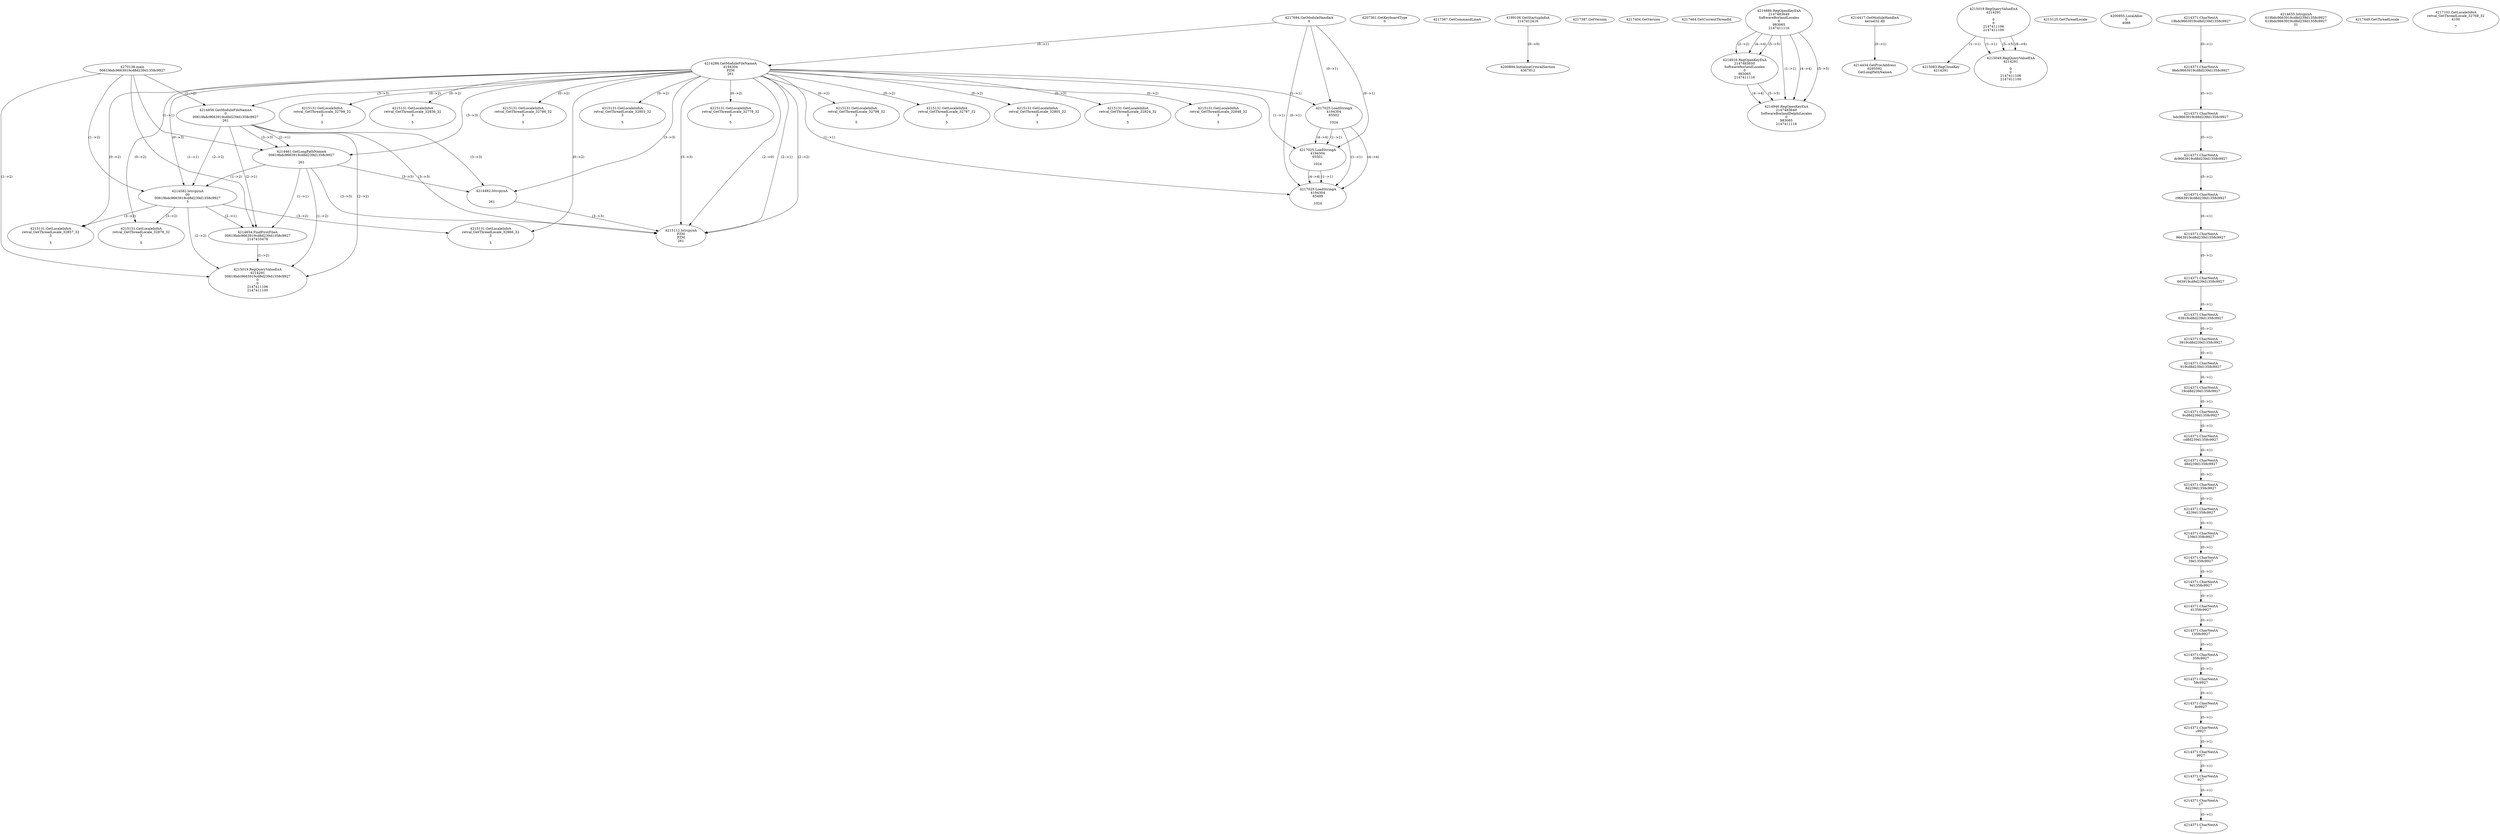 // Global SCDG with merge call
digraph {
	0 [label="4270136.main
00619bdc9663919cd8d239d1358c9927"]
	1 [label="4217684.GetModuleHandleA
0"]
	2 [label="4207361.GetKeyboardType
0"]
	3 [label="4217367.GetCommandLineA
"]
	4 [label="4199106.GetStartupInfoA
2147412416"]
	5 [label="4217387.GetVersion
"]
	6 [label="4217404.GetVersion
"]
	7 [label="4217464.GetCurrentThreadId
"]
	8 [label="4214286.GetModuleFileNameA
4194304
PZM
261"]
	1 -> 8 [label="(0-->1)"]
	9 [label="4214856.GetModuleFileNameA
0
00619bdc9663919cd8d239d1358c9927
261"]
	0 -> 9 [label="(1-->2)"]
	8 -> 9 [label="(3-->3)"]
	10 [label="4214886.RegOpenKeyExA
2147483649
Software\Borland\Locales
0
983065
2147411116"]
	11 [label="4214417.GetModuleHandleA
kernel32.dll"]
	12 [label="4214434.GetProcAddress
6295592
GetLongPathNameA"]
	11 -> 12 [label="(0-->1)"]
	13 [label="4214461.GetLongPathNameA
00619bdc9663919cd8d239d1358c9927

261"]
	0 -> 13 [label="(1-->1)"]
	9 -> 13 [label="(2-->1)"]
	8 -> 13 [label="(3-->3)"]
	9 -> 13 [label="(3-->3)"]
	14 [label="4214482.lstrcpynA


261"]
	8 -> 14 [label="(3-->3)"]
	9 -> 14 [label="(3-->3)"]
	13 -> 14 [label="(3-->3)"]
	15 [label="4215019.RegQueryValueExA
4214291

0
0
2147411106
2147411100"]
	16 [label="4215083.RegCloseKey
4214291"]
	15 -> 16 [label="(1-->1)"]
	17 [label="4215112.lstrcpynA
PZM
PZM
261"]
	8 -> 17 [label="(2-->1)"]
	8 -> 17 [label="(2-->2)"]
	8 -> 17 [label="(3-->3)"]
	9 -> 17 [label="(3-->3)"]
	13 -> 17 [label="(3-->3)"]
	14 -> 17 [label="(3-->3)"]
	8 -> 17 [label="(2-->0)"]
	18 [label="4215125.GetThreadLocale
"]
	19 [label="4215131.GetLocaleInfoA
retval_GetThreadLocale_32786_32
3

5"]
	8 -> 19 [label="(0-->2)"]
	20 [label="4217025.LoadStringA
4194304
65502

1024"]
	1 -> 20 [label="(0-->1)"]
	8 -> 20 [label="(1-->1)"]
	21 [label="4200894.InitializeCriticalSection
4367812"]
	4 -> 21 [label="(0-->0)"]
	22 [label="4200955.LocalAlloc
0
4088"]
	23 [label="4214916.RegOpenKeyExA
2147483650
Software\Borland\Locales
0
983065
2147411116"]
	10 -> 23 [label="(2-->2)"]
	10 -> 23 [label="(4-->4)"]
	10 -> 23 [label="(5-->5)"]
	24 [label="4215049.RegQueryValueExA
4214291

0
0
2147411106
2147411100"]
	15 -> 24 [label="(1-->1)"]
	15 -> 24 [label="(5-->5)"]
	15 -> 24 [label="(6-->6)"]
	25 [label="4215131.GetLocaleInfoA
retval_GetThreadLocale_32803_32
3

5"]
	8 -> 25 [label="(0-->2)"]
	26 [label="4217025.LoadStringA
4194304
65501

1024"]
	1 -> 26 [label="(0-->1)"]
	8 -> 26 [label="(1-->1)"]
	20 -> 26 [label="(1-->1)"]
	20 -> 26 [label="(4-->4)"]
	27 [label="4214582.lstrcpynA
00
00619bdc9663919cd8d239d1358c9927
3"]
	0 -> 27 [label="(1-->2)"]
	9 -> 27 [label="(2-->2)"]
	13 -> 27 [label="(1-->2)"]
	8 -> 27 [label="(0-->3)"]
	28 [label="4214371.CharNextA
19bdc9663919cd8d239d1358c9927"]
	29 [label="4214371.CharNextA
9bdc9663919cd8d239d1358c9927"]
	28 -> 29 [label="(0-->1)"]
	30 [label="4214371.CharNextA
bdc9663919cd8d239d1358c9927"]
	29 -> 30 [label="(0-->1)"]
	31 [label="4214371.CharNextA
dc9663919cd8d239d1358c9927"]
	30 -> 31 [label="(0-->1)"]
	32 [label="4214371.CharNextA
c9663919cd8d239d1358c9927"]
	31 -> 32 [label="(0-->1)"]
	33 [label="4214371.CharNextA
9663919cd8d239d1358c9927"]
	32 -> 33 [label="(0-->1)"]
	34 [label="4214371.CharNextA
663919cd8d239d1358c9927"]
	33 -> 34 [label="(0-->1)"]
	35 [label="4214371.CharNextA
63919cd8d239d1358c9927"]
	34 -> 35 [label="(0-->1)"]
	36 [label="4214371.CharNextA
3919cd8d239d1358c9927"]
	35 -> 36 [label="(0-->1)"]
	37 [label="4214371.CharNextA
919cd8d239d1358c9927"]
	36 -> 37 [label="(0-->1)"]
	38 [label="4214371.CharNextA
19cd8d239d1358c9927"]
	37 -> 38 [label="(0-->1)"]
	39 [label="4214371.CharNextA
9cd8d239d1358c9927"]
	38 -> 39 [label="(0-->1)"]
	40 [label="4214371.CharNextA
cd8d239d1358c9927"]
	39 -> 40 [label="(0-->1)"]
	41 [label="4214371.CharNextA
d8d239d1358c9927"]
	40 -> 41 [label="(0-->1)"]
	42 [label="4214371.CharNextA
8d239d1358c9927"]
	41 -> 42 [label="(0-->1)"]
	43 [label="4214371.CharNextA
d239d1358c9927"]
	42 -> 43 [label="(0-->1)"]
	44 [label="4214371.CharNextA
239d1358c9927"]
	43 -> 44 [label="(0-->1)"]
	45 [label="4214371.CharNextA
39d1358c9927"]
	44 -> 45 [label="(0-->1)"]
	46 [label="4214371.CharNextA
9d1358c9927"]
	45 -> 46 [label="(0-->1)"]
	47 [label="4214371.CharNextA
d1358c9927"]
	46 -> 47 [label="(0-->1)"]
	48 [label="4214371.CharNextA
1358c9927"]
	47 -> 48 [label="(0-->1)"]
	49 [label="4214371.CharNextA
358c9927"]
	48 -> 49 [label="(0-->1)"]
	50 [label="4214371.CharNextA
58c9927"]
	49 -> 50 [label="(0-->1)"]
	51 [label="4214371.CharNextA
8c9927"]
	50 -> 51 [label="(0-->1)"]
	52 [label="4214371.CharNextA
c9927"]
	51 -> 52 [label="(0-->1)"]
	53 [label="4214371.CharNextA
9927"]
	52 -> 53 [label="(0-->1)"]
	54 [label="4214371.CharNextA
927"]
	53 -> 54 [label="(0-->1)"]
	55 [label="4214371.CharNextA
27"]
	54 -> 55 [label="(0-->1)"]
	56 [label="4214371.CharNextA
7"]
	55 -> 56 [label="(0-->1)"]
	57 [label="4214635.lstrcpynA
619bdc9663919cd8d239d1358c9927
619bdc9663919cd8d239d1358c9927
31"]
	58 [label="4214654.FindFirstFileA
00619bdc9663919cd8d239d1358c9927
2147410478"]
	0 -> 58 [label="(1-->1)"]
	9 -> 58 [label="(2-->1)"]
	13 -> 58 [label="(1-->1)"]
	27 -> 58 [label="(2-->1)"]
	59 [label="4215019.RegQueryValueExA
4214291
00619bdc9663919cd8d239d1358c9927
0
0
2147411106
2147411100"]
	0 -> 59 [label="(1-->2)"]
	9 -> 59 [label="(2-->2)"]
	13 -> 59 [label="(1-->2)"]
	27 -> 59 [label="(2-->2)"]
	58 -> 59 [label="(1-->2)"]
	60 [label="4215131.GetLocaleInfoA
retval_GetThreadLocale_32866_32
3

5"]
	8 -> 60 [label="(0-->2)"]
	27 -> 60 [label="(3-->2)"]
	61 [label="4214946.RegOpenKeyExA
2147483649
Software\Borland\Delphi\Locales
0
983065
2147411116"]
	10 -> 61 [label="(1-->1)"]
	10 -> 61 [label="(4-->4)"]
	23 -> 61 [label="(4-->4)"]
	10 -> 61 [label="(5-->5)"]
	23 -> 61 [label="(5-->5)"]
	62 [label="4215131.GetLocaleInfoA
retval_GetThreadLocale_32778_32
3

5"]
	8 -> 62 [label="(0-->2)"]
	63 [label="4217025.LoadStringA
4194304
65499

1024"]
	1 -> 63 [label="(0-->1)"]
	8 -> 63 [label="(1-->1)"]
	20 -> 63 [label="(1-->1)"]
	26 -> 63 [label="(1-->1)"]
	20 -> 63 [label="(4-->4)"]
	26 -> 63 [label="(4-->4)"]
	64 [label="4215131.GetLocaleInfoA
retval_GetThreadLocale_32878_32
3

5"]
	8 -> 64 [label="(0-->2)"]
	27 -> 64 [label="(3-->2)"]
	65 [label="4215131.GetLocaleInfoA
retval_GetThreadLocale_32798_32
3

5"]
	8 -> 65 [label="(0-->2)"]
	66 [label="4215131.GetLocaleInfoA
retval_GetThreadLocale_32787_32
3

5"]
	8 -> 66 [label="(0-->2)"]
	67 [label="4215131.GetLocaleInfoA
retval_GetThreadLocale_32805_32
3

5"]
	8 -> 67 [label="(0-->2)"]
	68 [label="4215131.GetLocaleInfoA
retval_GetThreadLocale_32824_32
3

5"]
	8 -> 68 [label="(0-->2)"]
	69 [label="4217449.GetThreadLocale
"]
	70 [label="4217102.GetLocaleInfoA
retval_GetThreadLocale_32768_32
4100

7"]
	71 [label="4215131.GetLocaleInfoA
retval_GetThreadLocale_32848_32
3

5"]
	8 -> 71 [label="(0-->2)"]
	72 [label="4215131.GetLocaleInfoA
retval_GetThreadLocale_32799_32
3

5"]
	8 -> 72 [label="(0-->2)"]
	73 [label="4215131.GetLocaleInfoA
retval_GetThreadLocale_32836_32
3

5"]
	8 -> 73 [label="(0-->2)"]
	74 [label="4215131.GetLocaleInfoA
retval_GetThreadLocale_32857_32
3

5"]
	8 -> 74 [label="(0-->2)"]
	27 -> 74 [label="(3-->2)"]
}
